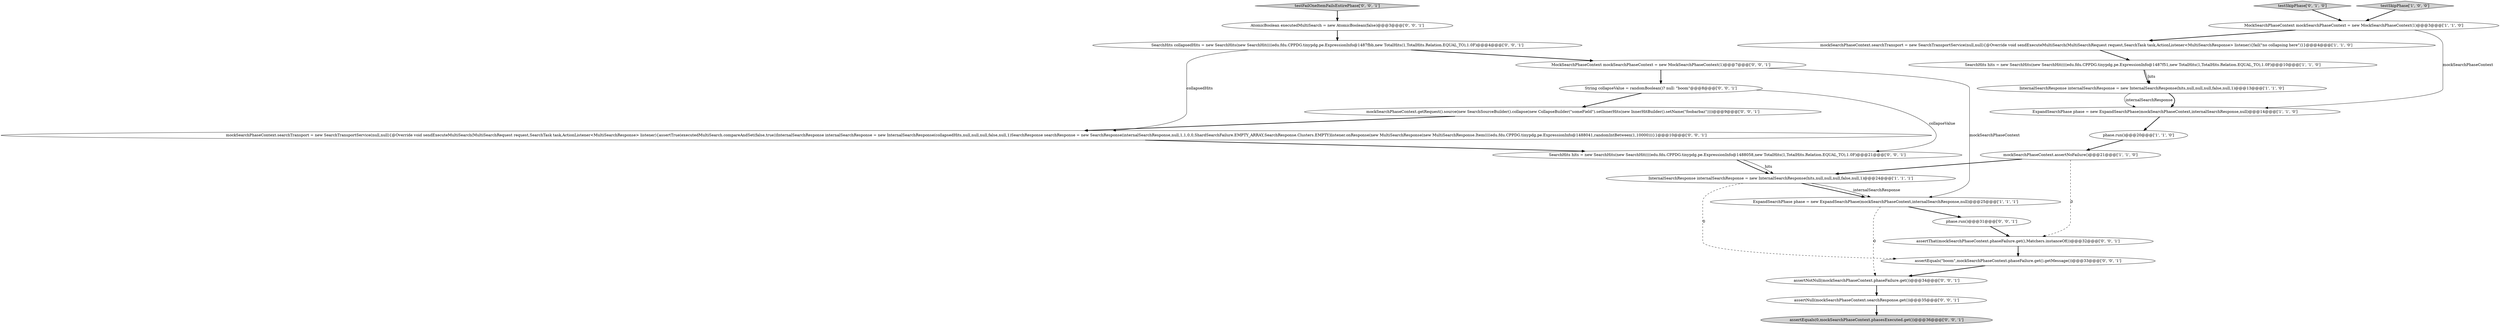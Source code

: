 digraph {
5 [style = filled, label = "InternalSearchResponse internalSearchResponse = new InternalSearchResponse(hits,null,null,null,false,null,1)@@@13@@@['1', '1', '0']", fillcolor = white, shape = ellipse image = "AAA0AAABBB1BBB"];
12 [style = filled, label = "assertNull(mockSearchPhaseContext.searchResponse.get())@@@35@@@['0', '0', '1']", fillcolor = white, shape = ellipse image = "AAA0AAABBB3BBB"];
23 [style = filled, label = "String collapseValue = randomBoolean()? null: \"boom\"@@@8@@@['0', '0', '1']", fillcolor = white, shape = ellipse image = "AAA0AAABBB3BBB"];
14 [style = filled, label = "phase.run()@@@31@@@['0', '0', '1']", fillcolor = white, shape = ellipse image = "AAA0AAABBB3BBB"];
6 [style = filled, label = "ExpandSearchPhase phase = new ExpandSearchPhase(mockSearchPhaseContext,internalSearchResponse,null)@@@25@@@['1', '1', '1']", fillcolor = white, shape = ellipse image = "AAA0AAABBB1BBB"];
16 [style = filled, label = "assertNotNull(mockSearchPhaseContext.phaseFailure.get())@@@34@@@['0', '0', '1']", fillcolor = white, shape = ellipse image = "AAA0AAABBB3BBB"];
21 [style = filled, label = "SearchHits collapsedHits = new SearchHits(new SearchHit((((edu.fdu.CPPDG.tinypdg.pe.ExpressionInfo@1487fbb,new TotalHits(1,TotalHits.Relation.EQUAL_TO),1.0F)@@@4@@@['0', '0', '1']", fillcolor = white, shape = ellipse image = "AAA0AAABBB3BBB"];
18 [style = filled, label = "MockSearchPhaseContext mockSearchPhaseContext = new MockSearchPhaseContext(1)@@@7@@@['0', '0', '1']", fillcolor = white, shape = ellipse image = "AAA0AAABBB3BBB"];
22 [style = filled, label = "AtomicBoolean executedMultiSearch = new AtomicBoolean(false)@@@3@@@['0', '0', '1']", fillcolor = white, shape = ellipse image = "AAA0AAABBB3BBB"];
7 [style = filled, label = "mockSearchPhaseContext.searchTransport = new SearchTransportService(null,null){@Override void sendExecuteMultiSearch(MultiSearchRequest request,SearchTask task,ActionListener<MultiSearchResponse> listener){fail(\"no collapsing here\")}}@@@4@@@['1', '1', '0']", fillcolor = white, shape = ellipse image = "AAA0AAABBB1BBB"];
9 [style = filled, label = "InternalSearchResponse internalSearchResponse = new InternalSearchResponse(hits,null,null,null,false,null,1)@@@24@@@['1', '1', '1']", fillcolor = white, shape = ellipse image = "AAA0AAABBB1BBB"];
3 [style = filled, label = "phase.run()@@@20@@@['1', '1', '0']", fillcolor = white, shape = ellipse image = "AAA0AAABBB1BBB"];
15 [style = filled, label = "mockSearchPhaseContext.getRequest().source(new SearchSourceBuilder().collapse(new CollapseBuilder(\"someField\").setInnerHits(new InnerHitBuilder().setName(\"foobarbaz\"))))@@@9@@@['0', '0', '1']", fillcolor = white, shape = ellipse image = "AAA0AAABBB3BBB"];
0 [style = filled, label = "MockSearchPhaseContext mockSearchPhaseContext = new MockSearchPhaseContext(1)@@@3@@@['1', '1', '0']", fillcolor = white, shape = ellipse image = "AAA0AAABBB1BBB"];
13 [style = filled, label = "SearchHits hits = new SearchHits(new SearchHit((((edu.fdu.CPPDG.tinypdg.pe.ExpressionInfo@1488058,new TotalHits(1,TotalHits.Relation.EQUAL_TO),1.0F)@@@21@@@['0', '0', '1']", fillcolor = white, shape = ellipse image = "AAA0AAABBB3BBB"];
11 [style = filled, label = "assertEquals(0,mockSearchPhaseContext.phasesExecuted.get())@@@36@@@['0', '0', '1']", fillcolor = lightgray, shape = ellipse image = "AAA0AAABBB3BBB"];
4 [style = filled, label = "SearchHits hits = new SearchHits(new SearchHit((((edu.fdu.CPPDG.tinypdg.pe.ExpressionInfo@1487f51,new TotalHits(1,TotalHits.Relation.EQUAL_TO),1.0F)@@@10@@@['1', '1', '0']", fillcolor = white, shape = ellipse image = "AAA0AAABBB1BBB"];
2 [style = filled, label = "testSkipPhase['1', '0', '0']", fillcolor = lightgray, shape = diamond image = "AAA0AAABBB1BBB"];
20 [style = filled, label = "assertThat(mockSearchPhaseContext.phaseFailure.get(),Matchers.instanceOf())@@@32@@@['0', '0', '1']", fillcolor = white, shape = ellipse image = "AAA0AAABBB3BBB"];
19 [style = filled, label = "mockSearchPhaseContext.searchTransport = new SearchTransportService(null,null){@Override void sendExecuteMultiSearch(MultiSearchRequest request,SearchTask task,ActionListener<MultiSearchResponse> listener){assertTrue(executedMultiSearch.compareAndSet(false,true))InternalSearchResponse internalSearchResponse = new InternalSearchResponse(collapsedHits,null,null,null,false,null,1)SearchResponse searchResponse = new SearchResponse(internalSearchResponse,null,1,1,0,0,ShardSearchFailure.EMPTY_ARRAY,SearchResponse.Clusters.EMPTY)listener.onResponse(new MultiSearchResponse(new MultiSearchResponse.Item((((edu.fdu.CPPDG.tinypdg.pe.ExpressionInfo@1488041,randomIntBetween(1,10000)))}}@@@10@@@['0', '0', '1']", fillcolor = white, shape = ellipse image = "AAA0AAABBB3BBB"];
10 [style = filled, label = "testSkipPhase['0', '1', '0']", fillcolor = lightgray, shape = diamond image = "AAA0AAABBB2BBB"];
1 [style = filled, label = "mockSearchPhaseContext.assertNoFailure()@@@21@@@['1', '1', '0']", fillcolor = white, shape = ellipse image = "AAA0AAABBB1BBB"];
24 [style = filled, label = "testFailOneItemFailsEntirePhase['0', '0', '1']", fillcolor = lightgray, shape = diamond image = "AAA0AAABBB3BBB"];
8 [style = filled, label = "ExpandSearchPhase phase = new ExpandSearchPhase(mockSearchPhaseContext,internalSearchResponse,null)@@@14@@@['1', '1', '0']", fillcolor = white, shape = ellipse image = "AAA0AAABBB1BBB"];
17 [style = filled, label = "assertEquals(\"boom\",mockSearchPhaseContext.phaseFailure.get().getMessage())@@@33@@@['0', '0', '1']", fillcolor = white, shape = ellipse image = "AAA0AAABBB3BBB"];
5->8 [style = bold, label=""];
1->9 [style = bold, label=""];
23->15 [style = bold, label=""];
0->7 [style = bold, label=""];
1->20 [style = dashed, label="0"];
4->5 [style = bold, label=""];
9->17 [style = dashed, label="0"];
15->19 [style = bold, label=""];
18->6 [style = solid, label="mockSearchPhaseContext"];
10->0 [style = bold, label=""];
3->1 [style = bold, label=""];
8->3 [style = bold, label=""];
19->13 [style = bold, label=""];
9->6 [style = bold, label=""];
24->22 [style = bold, label=""];
16->12 [style = bold, label=""];
6->14 [style = bold, label=""];
7->4 [style = bold, label=""];
21->18 [style = bold, label=""];
21->19 [style = solid, label="collapsedHits"];
4->5 [style = solid, label="hits"];
13->9 [style = solid, label="hits"];
6->16 [style = dashed, label="0"];
20->17 [style = bold, label=""];
5->8 [style = solid, label="internalSearchResponse"];
9->6 [style = solid, label="internalSearchResponse"];
12->11 [style = bold, label=""];
2->0 [style = bold, label=""];
0->8 [style = solid, label="mockSearchPhaseContext"];
22->21 [style = bold, label=""];
13->9 [style = bold, label=""];
23->13 [style = solid, label="collapseValue"];
17->16 [style = bold, label=""];
14->20 [style = bold, label=""];
18->23 [style = bold, label=""];
}
